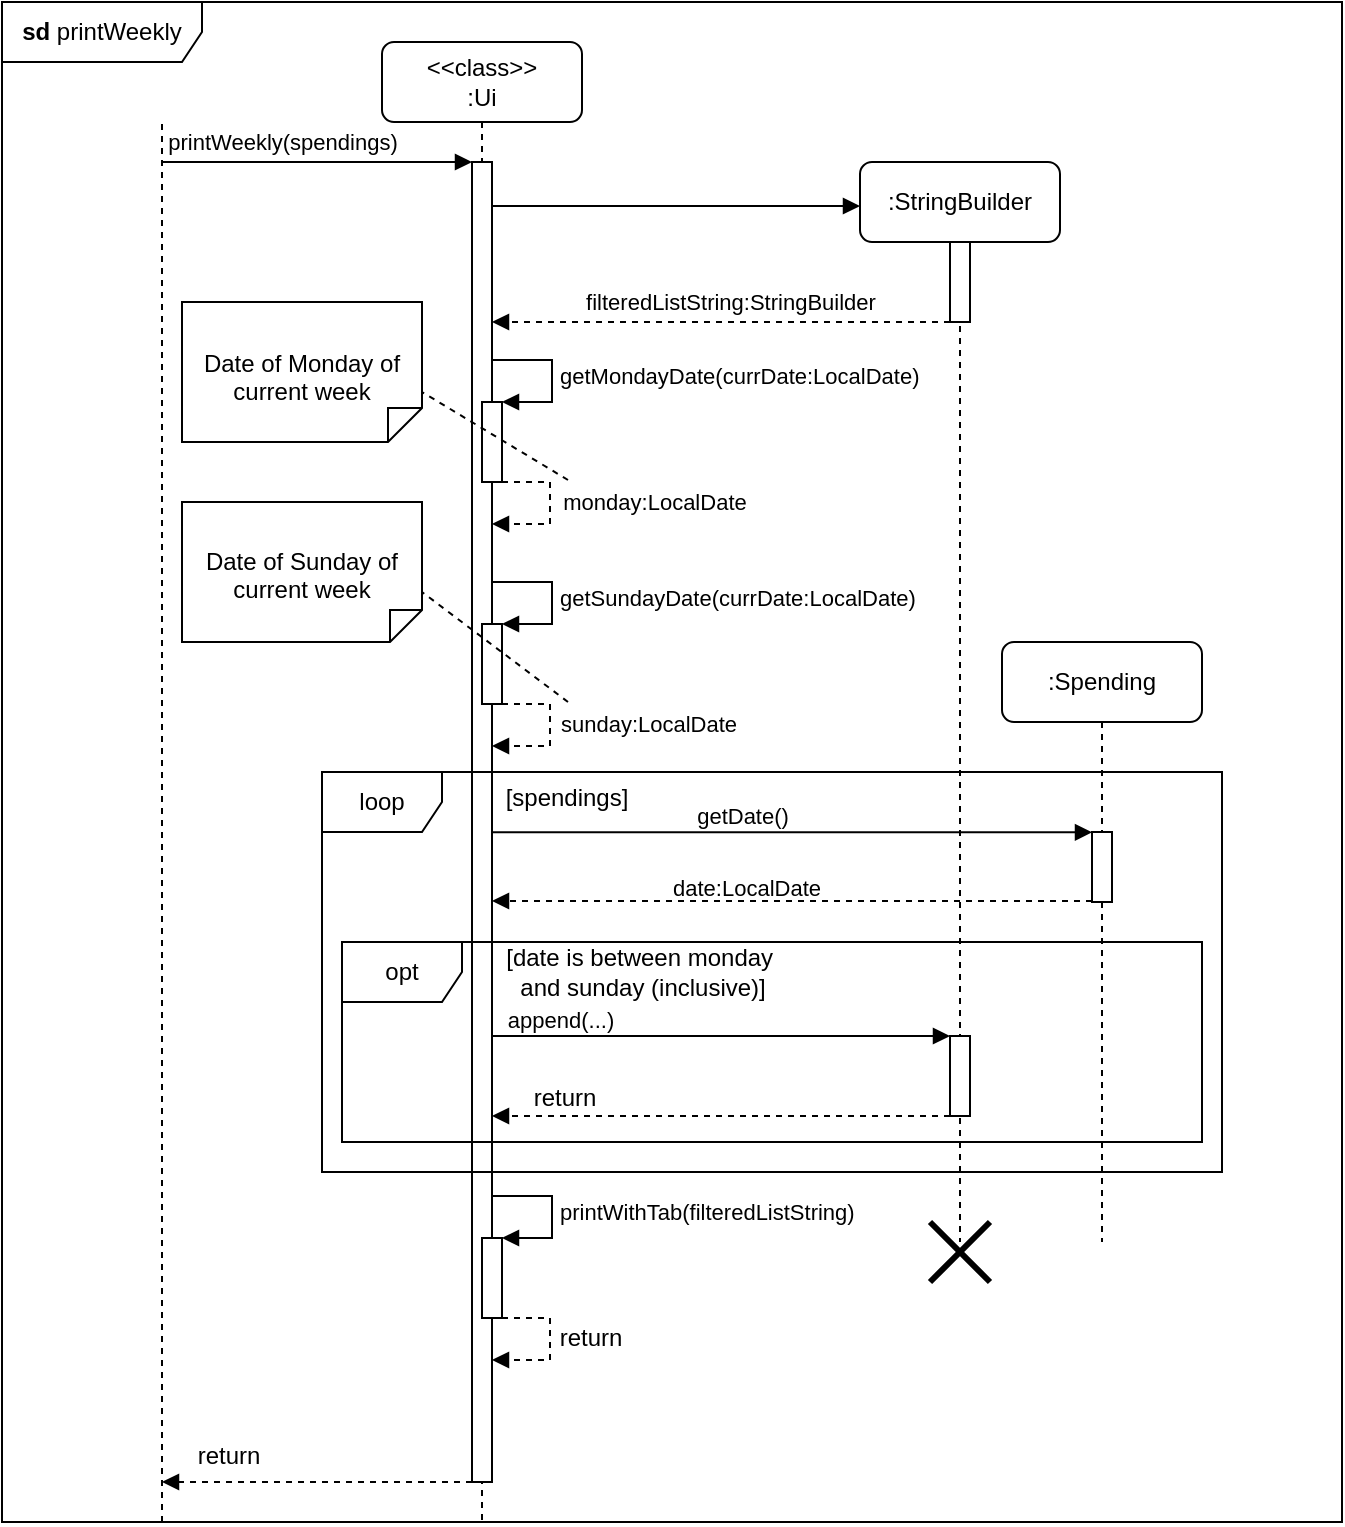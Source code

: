 <mxfile version="24.7.17">
  <diagram name="Page-1" id="kKGzz5kkBFm7OB60qcjx">
    <mxGraphModel dx="794" dy="607" grid="1" gridSize="10" guides="1" tooltips="1" connect="1" arrows="1" fold="1" page="1" pageScale="1" pageWidth="827" pageHeight="1169" math="0" shadow="0">
      <root>
        <mxCell id="0" />
        <mxCell id="1" parent="0" />
        <mxCell id="DzmFbw8f4VmbmkQMaoc1-1" value="" style="endArrow=none;dashed=1;html=1;rounded=0;" parent="1" edge="1">
          <mxGeometry width="50" height="50" relative="1" as="geometry">
            <mxPoint x="160" y="760" as="sourcePoint" />
            <mxPoint x="160" y="60" as="targetPoint" />
          </mxGeometry>
        </mxCell>
        <mxCell id="DzmFbw8f4VmbmkQMaoc1-2" value="" style="html=1;verticalAlign=bottom;labelBackgroundColor=none;endArrow=block;endFill=1;rounded=0;" parent="1" target="DzmFbw8f4VmbmkQMaoc1-4" edge="1">
          <mxGeometry width="160" relative="1" as="geometry">
            <mxPoint x="160" y="80" as="sourcePoint" />
            <mxPoint x="340" y="80" as="targetPoint" />
          </mxGeometry>
        </mxCell>
        <mxCell id="DzmFbw8f4VmbmkQMaoc1-6" value="printWeekly(spendings)" style="edgeLabel;html=1;align=center;verticalAlign=middle;resizable=0;points=[];" parent="DzmFbw8f4VmbmkQMaoc1-2" vertex="1" connectable="0">
          <mxGeometry x="0.175" y="-1" relative="1" as="geometry">
            <mxPoint x="-31" y="-11" as="offset" />
          </mxGeometry>
        </mxCell>
        <mxCell id="DzmFbw8f4VmbmkQMaoc1-3" value="&amp;lt;&amp;lt;class&amp;gt;&amp;gt;&lt;div&gt;:Ui&lt;/div&gt;" style="shape=umlLifeline;perimeter=lifelinePerimeter;whiteSpace=wrap;html=1;container=1;dropTarget=0;collapsible=0;recursiveResize=0;outlineConnect=0;portConstraint=eastwest;newEdgeStyle={&quot;curved&quot;:0,&quot;rounded&quot;:0};rounded=1;" parent="1" vertex="1">
          <mxGeometry x="270" y="20" width="100" height="740" as="geometry" />
        </mxCell>
        <mxCell id="DzmFbw8f4VmbmkQMaoc1-4" value="" style="html=1;points=[[0,0,0,0,5],[0,1,0,0,-5],[1,0,0,0,5],[1,1,0,0,-5]];perimeter=orthogonalPerimeter;outlineConnect=0;targetShapes=umlLifeline;portConstraint=eastwest;newEdgeStyle={&quot;curved&quot;:0,&quot;rounded&quot;:0};" parent="DzmFbw8f4VmbmkQMaoc1-3" vertex="1">
          <mxGeometry x="45" y="60" width="10" height="660" as="geometry" />
        </mxCell>
        <mxCell id="DzmFbw8f4VmbmkQMaoc1-15" value="getSundayDate(currDate:LocalDate)" style="html=1;align=left;spacingLeft=2;endArrow=block;rounded=0;edgeStyle=orthogonalEdgeStyle;curved=0;rounded=0;" parent="DzmFbw8f4VmbmkQMaoc1-3" target="DzmFbw8f4VmbmkQMaoc1-16" edge="1">
          <mxGeometry relative="1" as="geometry">
            <mxPoint x="55" y="270" as="sourcePoint" />
            <Array as="points">
              <mxPoint x="85" y="270" />
              <mxPoint x="85" y="291" />
            </Array>
          </mxGeometry>
        </mxCell>
        <mxCell id="DzmFbw8f4VmbmkQMaoc1-16" value="" style="html=1;points=[[0,0,0,0,5],[0,1,0,0,-5],[1,0,0,0,5],[1,1,0,0,-5]];perimeter=orthogonalPerimeter;outlineConnect=0;targetShapes=umlLifeline;portConstraint=eastwest;newEdgeStyle={&quot;curved&quot;:0,&quot;rounded&quot;:0};" parent="DzmFbw8f4VmbmkQMaoc1-3" vertex="1">
          <mxGeometry x="50" y="291" width="10" height="40" as="geometry" />
        </mxCell>
        <mxCell id="DzmFbw8f4VmbmkQMaoc1-17" value="" style="html=1;align=left;spacingLeft=2;endArrow=block;rounded=0;edgeStyle=orthogonalEdgeStyle;curved=0;rounded=0;dashed=1;" parent="DzmFbw8f4VmbmkQMaoc1-3" edge="1">
          <mxGeometry relative="1" as="geometry">
            <mxPoint x="60" y="331" as="sourcePoint" />
            <Array as="points">
              <mxPoint x="84" y="331" />
              <mxPoint x="84" y="352" />
            </Array>
            <mxPoint x="55" y="352" as="targetPoint" />
          </mxGeometry>
        </mxCell>
        <mxCell id="DzmFbw8f4VmbmkQMaoc1-18" value="sunday:LocalDate" style="edgeLabel;html=1;align=center;verticalAlign=middle;resizable=0;points=[];" parent="DzmFbw8f4VmbmkQMaoc1-17" vertex="1" connectable="0">
          <mxGeometry x="-0.034" relative="1" as="geometry">
            <mxPoint x="49" y="-2" as="offset" />
          </mxGeometry>
        </mxCell>
        <mxCell id="DzmFbw8f4VmbmkQMaoc1-45" value="printWithTab(filteredListString)" style="html=1;align=left;spacingLeft=2;endArrow=block;rounded=0;edgeStyle=orthogonalEdgeStyle;curved=0;rounded=0;" parent="DzmFbw8f4VmbmkQMaoc1-3" target="DzmFbw8f4VmbmkQMaoc1-46" edge="1">
          <mxGeometry relative="1" as="geometry">
            <mxPoint x="55" y="577" as="sourcePoint" />
            <Array as="points">
              <mxPoint x="85" y="577" />
              <mxPoint x="85" y="598" />
            </Array>
          </mxGeometry>
        </mxCell>
        <mxCell id="DzmFbw8f4VmbmkQMaoc1-46" value="" style="html=1;points=[[0,0,0,0,5],[0,1,0,0,-5],[1,0,0,0,5],[1,1,0,0,-5]];perimeter=orthogonalPerimeter;outlineConnect=0;targetShapes=umlLifeline;portConstraint=eastwest;newEdgeStyle={&quot;curved&quot;:0,&quot;rounded&quot;:0};" parent="DzmFbw8f4VmbmkQMaoc1-3" vertex="1">
          <mxGeometry x="50" y="598" width="10" height="40" as="geometry" />
        </mxCell>
        <mxCell id="DzmFbw8f4VmbmkQMaoc1-47" value="" style="html=1;align=left;spacingLeft=2;endArrow=block;rounded=0;edgeStyle=orthogonalEdgeStyle;curved=0;rounded=0;dashed=1;" parent="DzmFbw8f4VmbmkQMaoc1-3" edge="1">
          <mxGeometry relative="1" as="geometry">
            <mxPoint x="60" y="638" as="sourcePoint" />
            <Array as="points">
              <mxPoint x="84" y="638" />
              <mxPoint x="84" y="659" />
            </Array>
            <mxPoint x="55" y="659" as="targetPoint" />
          </mxGeometry>
        </mxCell>
        <mxCell id="TGZ2hteL3oOcuOUhuvr0-2" value="return" style="edgeLabel;html=1;align=center;verticalAlign=middle;resizable=0;points=[];fontSize=12;" parent="DzmFbw8f4VmbmkQMaoc1-47" vertex="1" connectable="0">
          <mxGeometry x="0.261" y="1" relative="1" as="geometry">
            <mxPoint x="21" y="-12" as="offset" />
          </mxGeometry>
        </mxCell>
        <mxCell id="DzmFbw8f4VmbmkQMaoc1-5" value=":StringBuilder" style="shape=umlLifeline;perimeter=lifelinePerimeter;whiteSpace=wrap;html=1;container=1;dropTarget=0;collapsible=0;recursiveResize=0;outlineConnect=0;portConstraint=eastwest;newEdgeStyle={&quot;curved&quot;:0,&quot;rounded&quot;:0};rounded=1;" parent="1" vertex="1">
          <mxGeometry x="509" y="80" width="100" height="540" as="geometry" />
        </mxCell>
        <mxCell id="DzmFbw8f4VmbmkQMaoc1-8" value="" style="html=1;points=[[0,0,0,0,5],[0,1,0,0,-5],[1,0,0,0,5],[1,1,0,0,-5]];perimeter=orthogonalPerimeter;outlineConnect=0;targetShapes=umlLifeline;portConstraint=eastwest;newEdgeStyle={&quot;curved&quot;:0,&quot;rounded&quot;:0};" parent="DzmFbw8f4VmbmkQMaoc1-5" vertex="1">
          <mxGeometry x="45" y="40" width="10" height="40" as="geometry" />
        </mxCell>
        <mxCell id="DzmFbw8f4VmbmkQMaoc1-7" value="" style="html=1;verticalAlign=bottom;labelBackgroundColor=none;endArrow=block;endFill=1;rounded=0;" parent="1" edge="1">
          <mxGeometry width="160" relative="1" as="geometry">
            <mxPoint x="325" y="102.0" as="sourcePoint" />
            <mxPoint x="509" y="102" as="targetPoint" />
          </mxGeometry>
        </mxCell>
        <mxCell id="DzmFbw8f4VmbmkQMaoc1-9" value="" style="html=1;verticalAlign=bottom;labelBackgroundColor=none;endArrow=block;endFill=1;dashed=1;rounded=0;" parent="1" source="DzmFbw8f4VmbmkQMaoc1-8" edge="1">
          <mxGeometry width="160" relative="1" as="geometry">
            <mxPoint x="479" y="160" as="sourcePoint" />
            <mxPoint x="325" y="160" as="targetPoint" />
          </mxGeometry>
        </mxCell>
        <mxCell id="DzmFbw8f4VmbmkQMaoc1-10" value="filteredListString:StringBuilder" style="edgeLabel;html=1;align=center;verticalAlign=middle;resizable=0;points=[];" parent="DzmFbw8f4VmbmkQMaoc1-9" vertex="1" connectable="0">
          <mxGeometry x="-0.168" y="-2" relative="1" as="geometry">
            <mxPoint x="-15" y="-8" as="offset" />
          </mxGeometry>
        </mxCell>
        <mxCell id="DzmFbw8f4VmbmkQMaoc1-11" value="" style="html=1;points=[[0,0,0,0,5],[0,1,0,0,-5],[1,0,0,0,5],[1,1,0,0,-5]];perimeter=orthogonalPerimeter;outlineConnect=0;targetShapes=umlLifeline;portConstraint=eastwest;newEdgeStyle={&quot;curved&quot;:0,&quot;rounded&quot;:0};" parent="1" vertex="1">
          <mxGeometry x="320" y="200" width="10" height="40" as="geometry" />
        </mxCell>
        <mxCell id="DzmFbw8f4VmbmkQMaoc1-12" value="getMondayDate(currDate:LocalDate)" style="html=1;align=left;spacingLeft=2;endArrow=block;rounded=0;edgeStyle=orthogonalEdgeStyle;curved=0;rounded=0;" parent="1" target="DzmFbw8f4VmbmkQMaoc1-11" edge="1">
          <mxGeometry relative="1" as="geometry">
            <mxPoint x="325" y="179" as="sourcePoint" />
            <Array as="points">
              <mxPoint x="355" y="179" />
              <mxPoint x="355" y="200" />
            </Array>
          </mxGeometry>
        </mxCell>
        <mxCell id="DzmFbw8f4VmbmkQMaoc1-13" value="" style="html=1;align=left;spacingLeft=2;endArrow=block;rounded=0;edgeStyle=orthogonalEdgeStyle;curved=0;rounded=0;dashed=1;" parent="1" target="DzmFbw8f4VmbmkQMaoc1-4" edge="1">
          <mxGeometry relative="1" as="geometry">
            <mxPoint x="330" y="240" as="sourcePoint" />
            <Array as="points">
              <mxPoint x="354" y="240" />
              <mxPoint x="354" y="261" />
            </Array>
            <mxPoint x="335" y="261" as="targetPoint" />
          </mxGeometry>
        </mxCell>
        <mxCell id="DzmFbw8f4VmbmkQMaoc1-14" value="monday:LocalDate" style="edgeLabel;html=1;align=center;verticalAlign=middle;resizable=0;points=[];" parent="DzmFbw8f4VmbmkQMaoc1-13" vertex="1" connectable="0">
          <mxGeometry x="-0.034" relative="1" as="geometry">
            <mxPoint x="52" y="-2" as="offset" />
          </mxGeometry>
        </mxCell>
        <mxCell id="DzmFbw8f4VmbmkQMaoc1-20" value="Date of Monday of current week" style="shape=note2;boundedLbl=1;whiteSpace=wrap;html=1;size=17;verticalAlign=top;align=center;flipV=1;" parent="1" vertex="1">
          <mxGeometry x="170" y="150" width="120" height="70" as="geometry" />
        </mxCell>
        <mxCell id="DzmFbw8f4VmbmkQMaoc1-21" value="" style="endArrow=none;dashed=1;html=1;rounded=0;entryX=0;entryY=0;entryDx=120;entryDy=25;entryPerimeter=0;" parent="1" target="DzmFbw8f4VmbmkQMaoc1-20" edge="1">
          <mxGeometry width="50" height="50" relative="1" as="geometry">
            <mxPoint x="363" y="239" as="sourcePoint" />
            <mxPoint x="410" y="240" as="targetPoint" />
          </mxGeometry>
        </mxCell>
        <mxCell id="DzmFbw8f4VmbmkQMaoc1-22" value="Date of Sunday of current week" style="shape=note2;boundedLbl=1;whiteSpace=wrap;html=1;size=16;verticalAlign=top;align=center;flipV=1;" parent="1" vertex="1">
          <mxGeometry x="170" y="250" width="120" height="70" as="geometry" />
        </mxCell>
        <mxCell id="DzmFbw8f4VmbmkQMaoc1-23" value="" style="endArrow=none;dashed=1;html=1;rounded=0;entryX=0;entryY=0;entryDx=120;entryDy=25;entryPerimeter=0;" parent="1" target="DzmFbw8f4VmbmkQMaoc1-22" edge="1">
          <mxGeometry width="50" height="50" relative="1" as="geometry">
            <mxPoint x="363" y="350" as="sourcePoint" />
            <mxPoint x="440" y="260" as="targetPoint" />
          </mxGeometry>
        </mxCell>
        <mxCell id="DzmFbw8f4VmbmkQMaoc1-26" value="loop" style="shape=umlFrame;whiteSpace=wrap;html=1;pointerEvents=0;" parent="1" vertex="1">
          <mxGeometry x="240" y="385" width="450" height="200" as="geometry" />
        </mxCell>
        <mxCell id="DzmFbw8f4VmbmkQMaoc1-27" value="[spendings]" style="text;html=1;align=center;verticalAlign=middle;resizable=0;points=[];autosize=1;strokeColor=none;fillColor=none;" parent="1" vertex="1">
          <mxGeometry x="322" y="383" width="80" height="30" as="geometry" />
        </mxCell>
        <mxCell id="DzmFbw8f4VmbmkQMaoc1-28" value=":Spending" style="shape=umlLifeline;perimeter=lifelinePerimeter;whiteSpace=wrap;html=1;container=1;dropTarget=0;collapsible=0;recursiveResize=0;outlineConnect=0;portConstraint=eastwest;newEdgeStyle={&quot;curved&quot;:0,&quot;rounded&quot;:0};rounded=1;" parent="1" vertex="1">
          <mxGeometry x="580" y="320" width="100" height="300" as="geometry" />
        </mxCell>
        <mxCell id="DzmFbw8f4VmbmkQMaoc1-33" value="" style="html=1;points=[[0,0,0,0,5],[0,1,0,0,-5],[1,0,0,0,5],[1,1,0,0,-5]];perimeter=orthogonalPerimeter;outlineConnect=0;targetShapes=umlLifeline;portConstraint=eastwest;newEdgeStyle={&quot;curved&quot;:0,&quot;rounded&quot;:0};" parent="DzmFbw8f4VmbmkQMaoc1-28" vertex="1">
          <mxGeometry x="45" y="95" width="10" height="35" as="geometry" />
        </mxCell>
        <mxCell id="DzmFbw8f4VmbmkQMaoc1-34" value="" style="html=1;verticalAlign=bottom;labelBackgroundColor=none;endArrow=block;endFill=1;rounded=0;" parent="1" source="DzmFbw8f4VmbmkQMaoc1-4" edge="1">
          <mxGeometry width="160" relative="1" as="geometry">
            <mxPoint x="340" y="415" as="sourcePoint" />
            <mxPoint x="625" y="415.18" as="targetPoint" />
          </mxGeometry>
        </mxCell>
        <mxCell id="DzmFbw8f4VmbmkQMaoc1-35" value="getDate()" style="edgeLabel;html=1;align=center;verticalAlign=middle;resizable=0;points=[];" parent="DzmFbw8f4VmbmkQMaoc1-34" vertex="1" connectable="0">
          <mxGeometry x="0.046" y="-1" relative="1" as="geometry">
            <mxPoint x="-32" y="-9" as="offset" />
          </mxGeometry>
        </mxCell>
        <mxCell id="DzmFbw8f4VmbmkQMaoc1-36" value="" style="html=1;verticalAlign=bottom;labelBackgroundColor=none;endArrow=block;endFill=1;dashed=1;rounded=0;" parent="1" edge="1">
          <mxGeometry width="160" relative="1" as="geometry">
            <mxPoint x="625" y="449.5" as="sourcePoint" />
            <mxPoint x="325" y="449.5" as="targetPoint" />
          </mxGeometry>
        </mxCell>
        <mxCell id="DzmFbw8f4VmbmkQMaoc1-37" value="&lt;font style=&quot;font-size: 11px;&quot;&gt;date:LocalDate&lt;/font&gt;" style="text;html=1;align=center;verticalAlign=middle;resizable=0;points=[];autosize=1;strokeColor=none;fillColor=none;" parent="1" vertex="1">
          <mxGeometry x="402" y="428" width="100" height="30" as="geometry" />
        </mxCell>
        <mxCell id="DzmFbw8f4VmbmkQMaoc1-38" value="opt" style="shape=umlFrame;whiteSpace=wrap;html=1;pointerEvents=0;" parent="1" vertex="1">
          <mxGeometry x="250" y="470" width="430" height="100" as="geometry" />
        </mxCell>
        <mxCell id="DzmFbw8f4VmbmkQMaoc1-39" value="[date is between monday&amp;nbsp;&lt;div&gt;and sunday (inclusive)]&lt;/div&gt;" style="text;html=1;align=center;verticalAlign=middle;resizable=0;points=[];autosize=1;strokeColor=none;fillColor=none;" parent="1" vertex="1">
          <mxGeometry x="320" y="465" width="160" height="40" as="geometry" />
        </mxCell>
        <mxCell id="DzmFbw8f4VmbmkQMaoc1-40" value="" style="html=1;points=[[0,0,0,0,5],[0,1,0,0,-5],[1,0,0,0,5],[1,1,0,0,-5]];perimeter=orthogonalPerimeter;outlineConnect=0;targetShapes=umlLifeline;portConstraint=eastwest;newEdgeStyle={&quot;curved&quot;:0,&quot;rounded&quot;:0};" parent="1" vertex="1">
          <mxGeometry x="554" y="517" width="10" height="40" as="geometry" />
        </mxCell>
        <mxCell id="DzmFbw8f4VmbmkQMaoc1-42" value="" style="html=1;verticalAlign=bottom;labelBackgroundColor=none;endArrow=block;endFill=1;rounded=0;" parent="1" target="DzmFbw8f4VmbmkQMaoc1-40" edge="1">
          <mxGeometry width="160" relative="1" as="geometry">
            <mxPoint x="325" y="517" as="sourcePoint" />
            <mxPoint x="509" y="517" as="targetPoint" />
          </mxGeometry>
        </mxCell>
        <mxCell id="DzmFbw8f4VmbmkQMaoc1-43" value="append(...)" style="edgeLabel;html=1;align=center;verticalAlign=middle;resizable=0;points=[];" parent="DzmFbw8f4VmbmkQMaoc1-42" vertex="1" connectable="0">
          <mxGeometry x="-0.448" relative="1" as="geometry">
            <mxPoint x="-29" y="-8" as="offset" />
          </mxGeometry>
        </mxCell>
        <mxCell id="DzmFbw8f4VmbmkQMaoc1-44" value="" style="html=1;verticalAlign=bottom;labelBackgroundColor=none;endArrow=block;endFill=1;dashed=1;rounded=0;" parent="1" edge="1">
          <mxGeometry width="160" relative="1" as="geometry">
            <mxPoint x="554" y="557" as="sourcePoint" />
            <mxPoint x="325" y="557" as="targetPoint" />
          </mxGeometry>
        </mxCell>
        <mxCell id="TGZ2hteL3oOcuOUhuvr0-1" value="return" style="edgeLabel;html=1;align=center;verticalAlign=middle;resizable=0;points=[];fontSize=12;" parent="DzmFbw8f4VmbmkQMaoc1-44" vertex="1" connectable="0">
          <mxGeometry x="-0.313" y="-4" relative="1" as="geometry">
            <mxPoint x="-115" y="-5" as="offset" />
          </mxGeometry>
        </mxCell>
        <mxCell id="DzmFbw8f4VmbmkQMaoc1-49" value="" style="shape=umlDestroy;whiteSpace=wrap;html=1;strokeWidth=3;targetShapes=umlLifeline;" parent="1" vertex="1">
          <mxGeometry x="544" y="610" width="30" height="30" as="geometry" />
        </mxCell>
        <mxCell id="DzmFbw8f4VmbmkQMaoc1-50" value="" style="html=1;verticalAlign=bottom;labelBackgroundColor=none;endArrow=block;endFill=1;dashed=1;rounded=0;" parent="1" edge="1">
          <mxGeometry width="160" relative="1" as="geometry">
            <mxPoint x="315" y="740" as="sourcePoint" />
            <mxPoint x="160" y="740" as="targetPoint" />
          </mxGeometry>
        </mxCell>
        <mxCell id="TGZ2hteL3oOcuOUhuvr0-3" value="return" style="edgeLabel;html=1;align=center;verticalAlign=middle;resizable=0;points=[];fontSize=12;" parent="DzmFbw8f4VmbmkQMaoc1-50" vertex="1" connectable="0">
          <mxGeometry x="-0.282" relative="1" as="geometry">
            <mxPoint x="-67" y="-13" as="offset" />
          </mxGeometry>
        </mxCell>
        <mxCell id="DzmFbw8f4VmbmkQMaoc1-51" value="&lt;b&gt;sd&lt;/b&gt;&amp;nbsp;printWeekly" style="shape=umlFrame;whiteSpace=wrap;html=1;pointerEvents=0;width=100;height=30;" parent="1" vertex="1">
          <mxGeometry x="80" width="670" height="760" as="geometry" />
        </mxCell>
      </root>
    </mxGraphModel>
  </diagram>
</mxfile>
